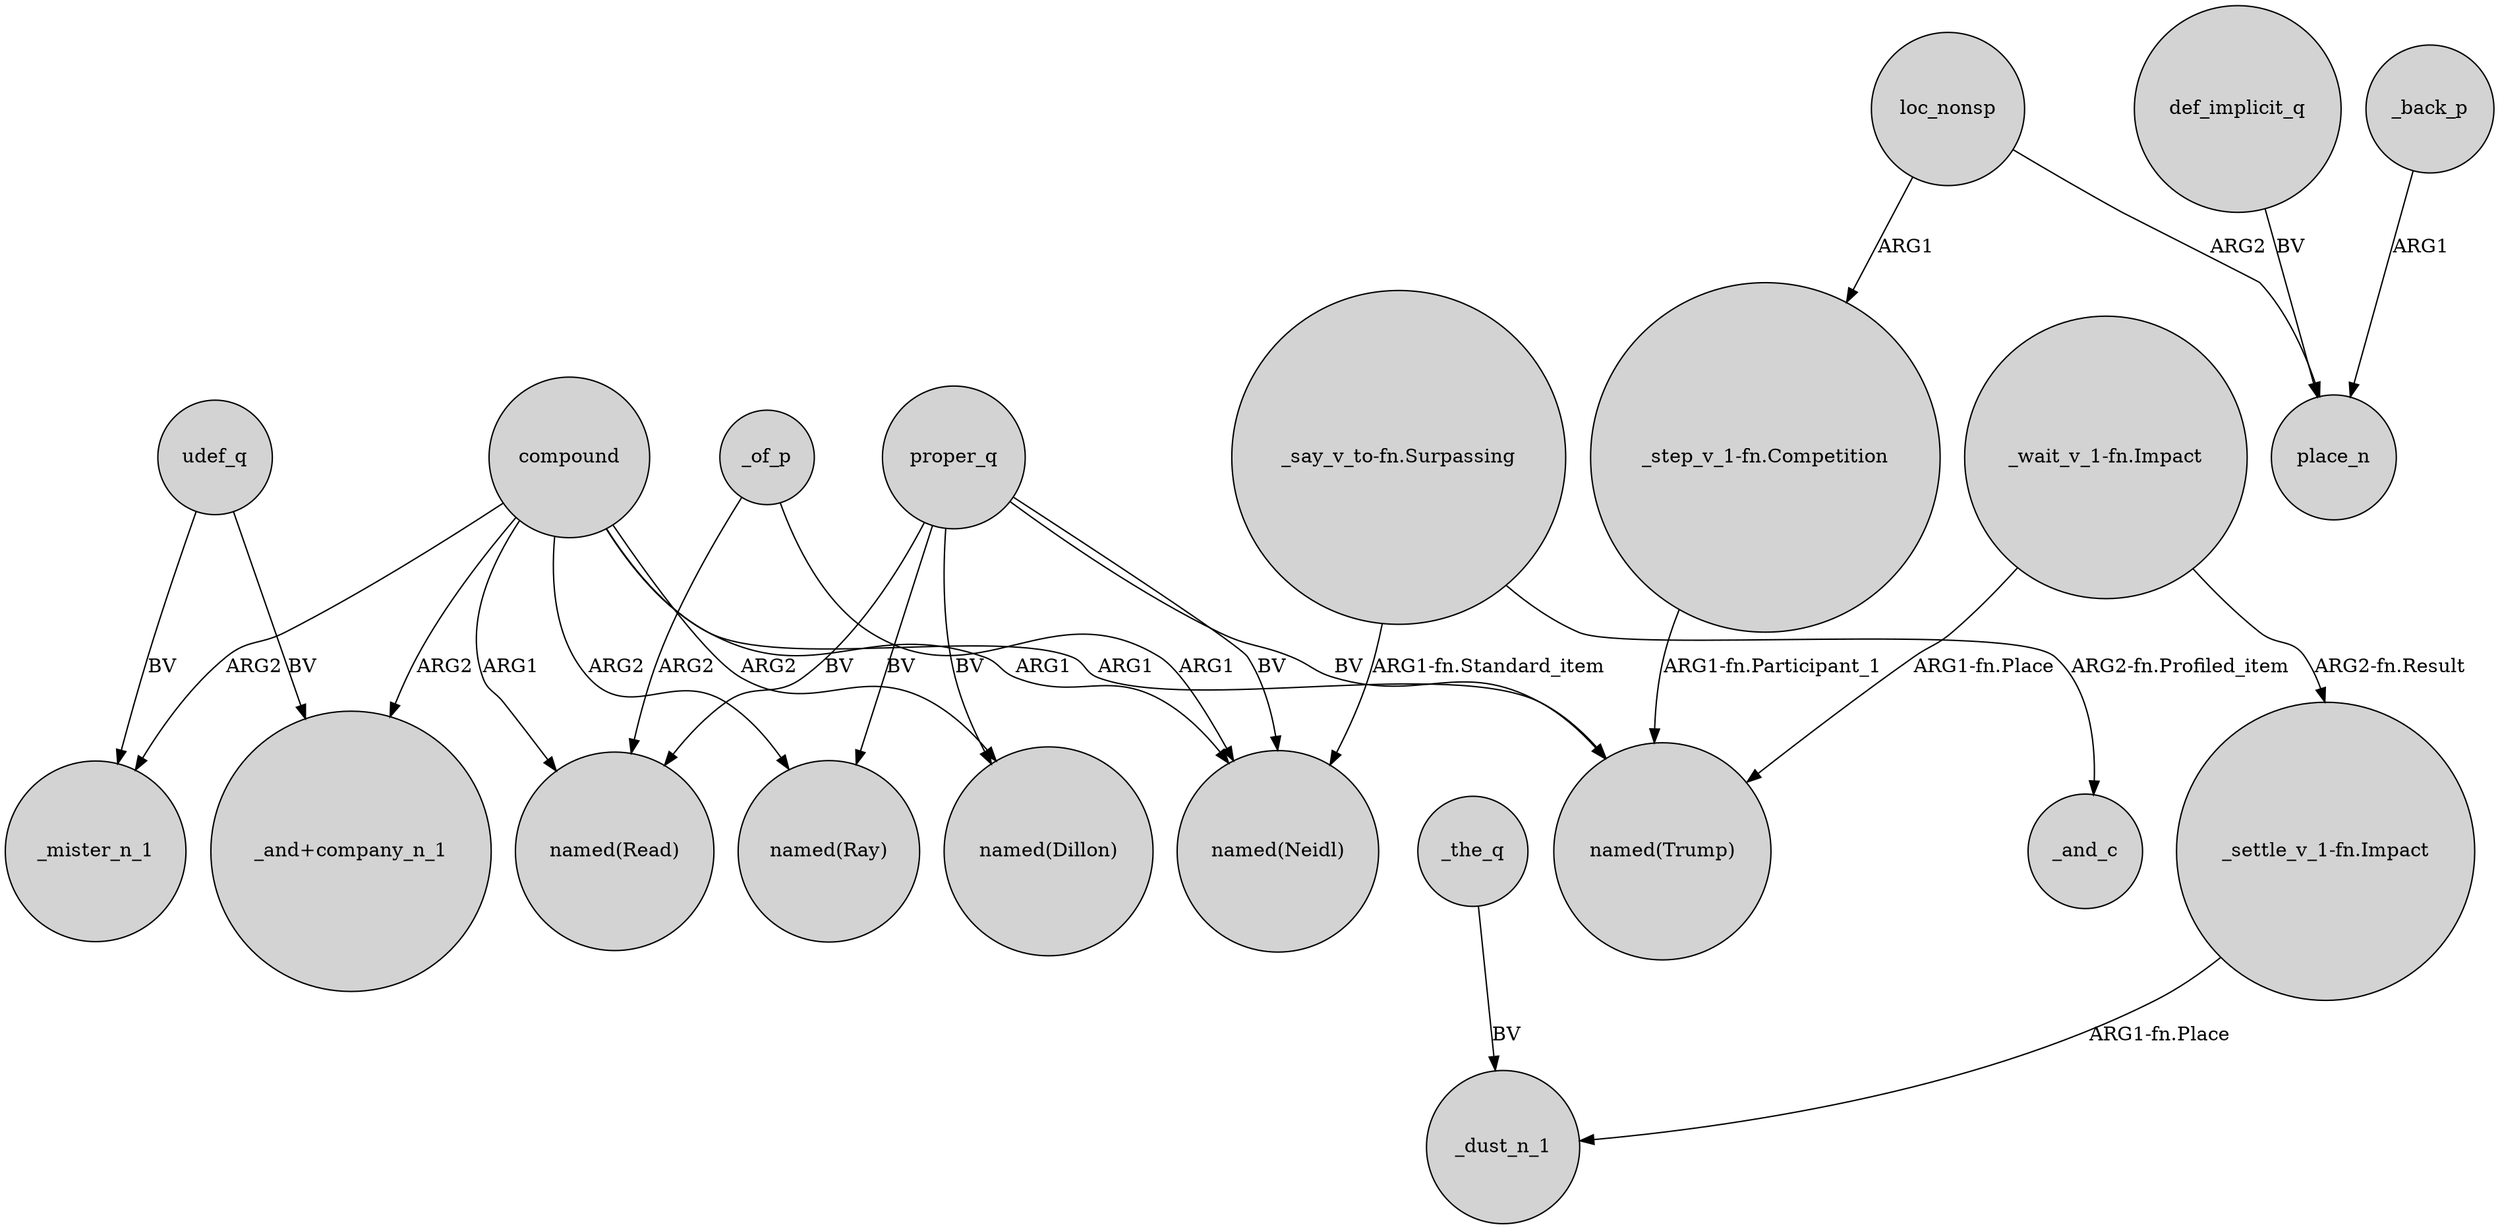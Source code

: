 digraph {
	node [shape=circle style=filled]
	proper_q -> "named(Read)" [label=BV]
	compound -> _mister_n_1 [label=ARG2]
	def_implicit_q -> place_n [label=BV]
	"_say_v_to-fn.Surpassing" -> "named(Neidl)" [label="ARG1-fn.Standard_item"]
	compound -> "_and+company_n_1" [label=ARG2]
	compound -> "named(Trump)" [label=ARG1]
	_the_q -> _dust_n_1 [label=BV]
	udef_q -> _mister_n_1 [label=BV]
	"_step_v_1-fn.Competition" -> "named(Trump)" [label="ARG1-fn.Participant_1"]
	loc_nonsp -> "_step_v_1-fn.Competition" [label=ARG1]
	compound -> "named(Dillon)" [label=ARG2]
	compound -> "named(Read)" [label=ARG1]
	_back_p -> place_n [label=ARG1]
	compound -> "named(Ray)" [label=ARG2]
	"_wait_v_1-fn.Impact" -> "named(Trump)" [label="ARG1-fn.Place"]
	"_say_v_to-fn.Surpassing" -> _and_c [label="ARG2-fn.Profiled_item"]
	proper_q -> "named(Ray)" [label=BV]
	"_wait_v_1-fn.Impact" -> "_settle_v_1-fn.Impact" [label="ARG2-fn.Result"]
	loc_nonsp -> place_n [label=ARG2]
	proper_q -> "named(Trump)" [label=BV]
	udef_q -> "_and+company_n_1" [label=BV]
	proper_q -> "named(Dillon)" [label=BV]
	_of_p -> "named(Read)" [label=ARG2]
	_of_p -> "named(Neidl)" [label=ARG1]
	proper_q -> "named(Neidl)" [label=BV]
	compound -> "named(Neidl)" [label=ARG1]
	"_settle_v_1-fn.Impact" -> _dust_n_1 [label="ARG1-fn.Place"]
}
